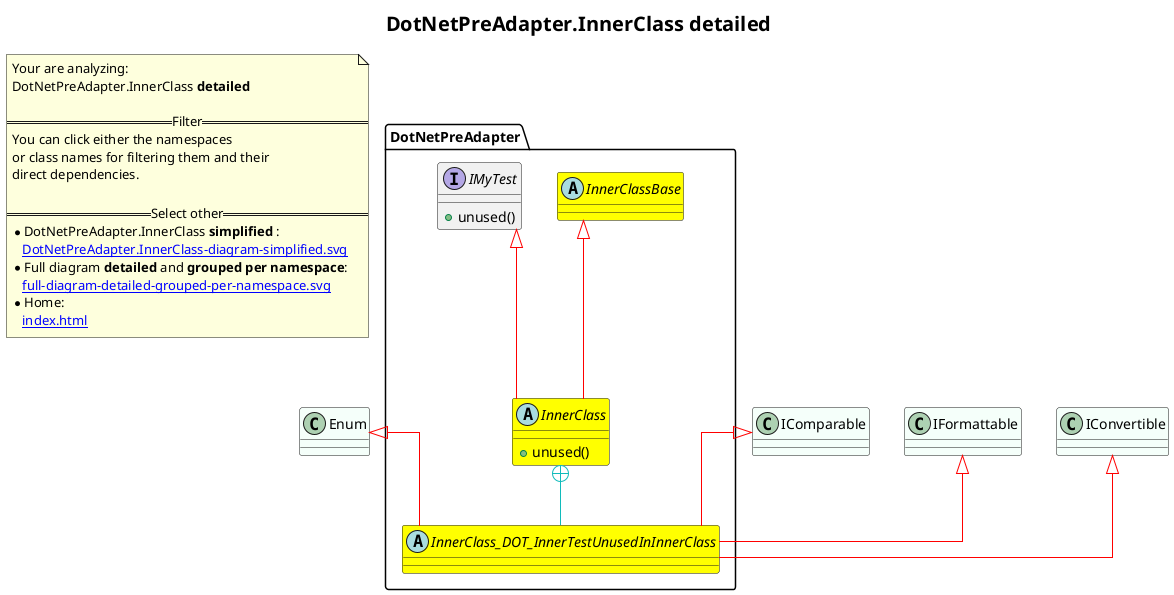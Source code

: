 @startuml
skinparam linetype ortho
title <size:20>DotNetPreAdapter.InnerClass **detailed** </size>
note "Your are analyzing:\nDotNetPreAdapter.InnerClass **detailed** \n\n==Filter==\nYou can click either the namespaces \nor class names for filtering them and their\ndirect dependencies.\n\n==Select other==\n* DotNetPreAdapter.InnerClass **simplified** :\n   [[DotNetPreAdapter.InnerClass-diagram-simplified.svg]]\n* Full diagram **detailed** and **grouped per namespace**:\n   [[full-diagram-detailed-grouped-per-namespace.svg]]\n* Home:\n   [[index.html]]" as FloatingNote
class Enum [[Enum-diagram-detailed.svg]] #MintCream {
}
class IComparable [[IComparable-diagram-detailed.svg]] #MintCream {
}
class IFormattable [[IFormattable-diagram-detailed.svg]] #MintCream {
}
class IConvertible [[IConvertible-diagram-detailed.svg]] #MintCream {
}
abstract class DotNetPreAdapter.InnerClassBase [[DotNetPreAdapter.InnerClassBase-diagram-detailed.svg]] #yellow {
}
abstract class DotNetPreAdapter.InnerClass [[DotNetPreAdapter.InnerClass-diagram-detailed.svg]] #yellow {
  + unused(<font color="6060BB"></font>)
}
interface DotNetPreAdapter.IMyTest [[DotNetPreAdapter.IMyTest-diagram-detailed.svg]]  {
  + unused(<font color="6060BB"></font>)
}
abstract class DotNetPreAdapter.InnerClass_DOT_InnerTestUnusedInInnerClass [[DotNetPreAdapter.InnerClass.InnerTestUnusedInInnerClass-diagram-detailed.svg]] #yellow {
}
 ' *************************************** 
 ' *************************************** 
 ' *************************************** 
' Class relations extracted from namespace:
' 
' Class relations extracted from namespace:
' DotNetPreAdapter
DotNetPreAdapter.InnerClassBase <|-[#red]- DotNetPreAdapter.InnerClass
DotNetPreAdapter.IMyTest <|-[#red]- DotNetPreAdapter.InnerClass
DotNetPreAdapter.InnerClass +-[#10BBBB]- DotNetPreAdapter.InnerClass_DOT_InnerTestUnusedInInnerClass 
Enum <|-[#red]- DotNetPreAdapter.InnerClass_DOT_InnerTestUnusedInInnerClass
IComparable <|-[#red]- DotNetPreAdapter.InnerClass_DOT_InnerTestUnusedInInnerClass
IFormattable <|-[#red]- DotNetPreAdapter.InnerClass_DOT_InnerTestUnusedInInnerClass
IConvertible <|-[#red]- DotNetPreAdapter.InnerClass_DOT_InnerTestUnusedInInnerClass
@enduml